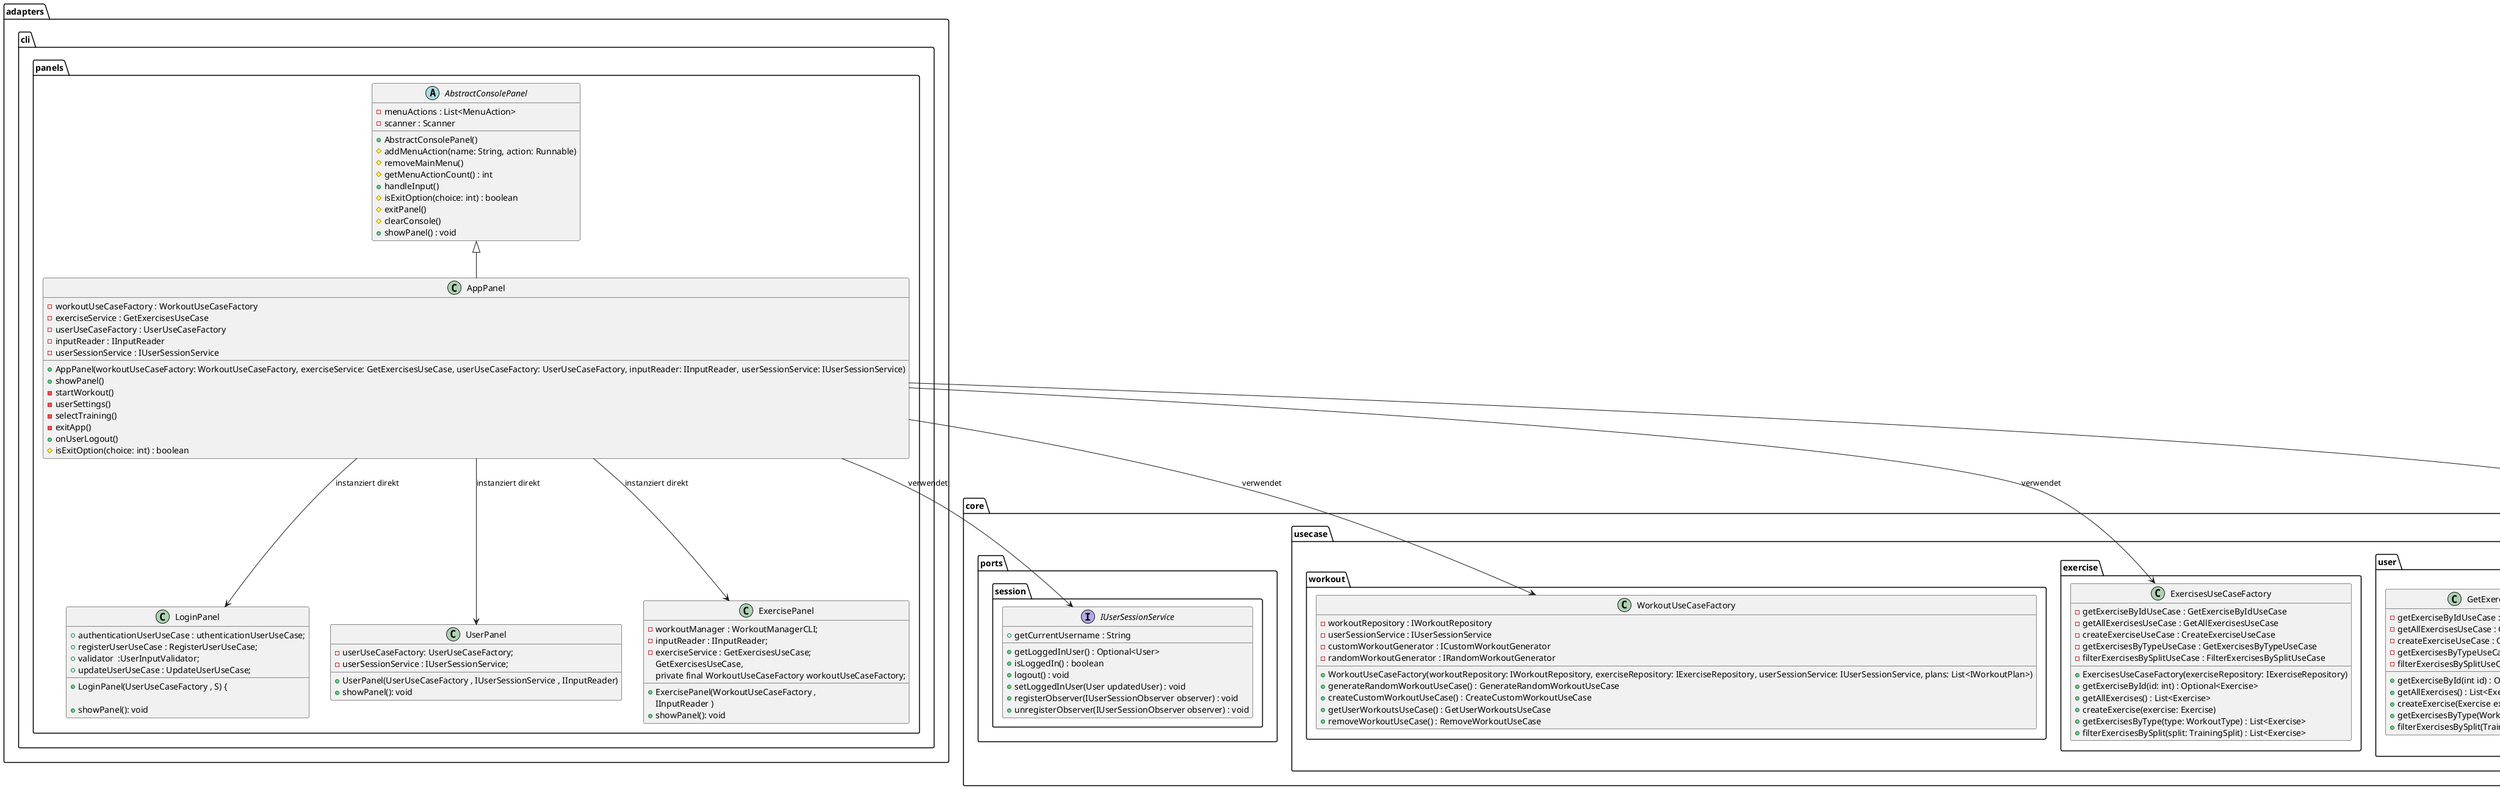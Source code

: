 @startuml
abstract adapters.cli.panels.AbstractConsolePanel {
    - menuActions : List<MenuAction>
    - scanner : Scanner
    + AbstractConsolePanel()
    # addMenuAction(name: String, action: Runnable)
    # removeMainMenu()
    # getMenuActionCount() : int
    + handleInput()
    # isExitOption(choice: int) : boolean
    # exitPanel()
    # clearConsole()
    + showPanel() : void
}

class adapters.cli.panels.AppPanel {
    - workoutUseCaseFactory : WorkoutUseCaseFactory
    - exerciseService : GetExercisesUseCase
    - userUseCaseFactory : UserUseCaseFactory
    - inputReader : IInputReader
    - userSessionService : IUserSessionService
    + AppPanel(workoutUseCaseFactory: WorkoutUseCaseFactory, exerciseService: GetExercisesUseCase, userUseCaseFactory: UserUseCaseFactory, inputReader: IInputReader, userSessionService: IUserSessionService)
    + showPanel()
    - startWorkout()
    - userSettings()
    - selectTraining()
    - exitApp()
    + onUserLogout()
    # isExitOption(choice: int) : boolean
}

 AbstractConsolePanel <|-- AppPanel


class adapters.cli.panels.LoginPanel {
 +  authenticationUserUseCase : uthenticationUserUseCase;
    +  registerUserUseCase : RegisterUserUseCase;
    + validator  :UserInputValidator;
    +  updateUserUseCase : UpdateUserUseCase;
    + LoginPanel(UserUseCaseFactory , S) {

    +showPanel(): void

}

class adapters.cli.panels.UserPanel {
    - userUseCaseFactory: UserUseCaseFactory;
    -  userSessionService : IUserSessionService;
    +UserPanel(UserUseCaseFactory , IUserSessionService , IInputReader)
    +showPanel(): void
}

class adapters.cli.panels.ExercisePanel {
    -  workoutManager : WorkoutManagerCLI;
    -  inputReader : IInputReader;
    -  exerciseService : GetExercisesUseCase;
    + ExercisePanel(WorkoutUseCaseFactory ,
                               GetExercisesUseCase,
                               IInputReader )
    private final WorkoutUseCaseFactory workoutUseCaseFactory;
    +showPanel(): void
}

package "core.ports.session" {
  interface IUserSessionService {
    + getLoggedInUser() : Optional<User>
    + isLoggedIn() : boolean
    + logout() : void
    + setLoggedInUser(User updatedUser) : void
    + getCurrentUsername : String
    + registerObserver(IUserSessionObserver observer) : void
    + unregisterObserver(IUserSessionObserver observer) : void
  }
}
class core.usecase.workout.WorkoutUseCaseFactory {
    - workoutRepository : IWorkoutRepository
    - userSessionService : IUserSessionService
    - customWorkoutGenerator : ICustomWorkoutGenerator
    - randomWorkoutGenerator : IRandomWorkoutGenerator
    + WorkoutUseCaseFactory(workoutRepository: IWorkoutRepository, exerciseRepository: IExerciseRepository, userSessionService: IUserSessionService, plans: List<IWorkoutPlan>)
    + generateRandomWorkoutUseCase() : GenerateRandomWorkoutUseCase
    + createCustomWorkoutUseCase() : CreateCustomWorkoutUseCase
    + getUserWorkoutsUseCase() : GetUserWorkoutsUseCase
    + removeWorkoutUseCase() : RemoveWorkoutUseCase
}

class core.usecase.exercise.ExercisesUseCaseFactory {
    - getExerciseByIdUseCase : GetExerciseByIdUseCase
    - getAllExercisesUseCase : GetAllExercisesUseCase
    - createExerciseUseCase : CreateExerciseUseCase
    - getExercisesByTypeUseCase : GetExercisesByTypeUseCase
    - filterExercisesBySplitUseCase : FilterExercisesBySplitUseCase
    + ExercisesUseCaseFactory(exerciseRepository: IExerciseRepository)
    + getExerciseById(id: int) : Optional<Exercise>
    + getAllExercises() : List<Exercise>
    + createExercise(exercise: Exercise)
    + getExercisesByType(type: WorkoutType) : List<Exercise>
    + filterExercisesBySplit(split: TrainingSplit) : List<Exercise>
}

class core.usecase.user.UserUseCaseFactory {
    - userRepository : IUserRepository
    - passwordHasher : IPasswordHasher
    - userSessionService : IUserSessionService
    + UserUseCaseFactory(userRepository: IUserRepository, passwordHasher: IPasswordHasher, userSessionService: IUserSessionService)
    + authenticationUserUseCase() : AuthenticationUserUseCase
    + registerUserUseCase() : RegisterUserUseCase
    + updateUserUseCase() : UpdateUserUseCase
    + deleteAccountUseCase() : DeleteUserUseCase
    + changeUserNameUseCase() : ChangeUserNameUseCase
    + changeWeightUseCase() : ChangeWeightUseCase
    + findUserByUsernameUseCase() : FindUserByUsernameUseCase
    + userSessionService() : IUserSessionService
}


  class core.usecase.user.GetExercisesUseCaseFactory {
    - getExerciseByIdUseCase : GetExerciseByIdUseCase
    - getAllExercisesUseCase : GetAllExercisesUseCase
    - createExerciseUseCase : CreateExerciseUseCase
    - getExercisesByTypeUseCase : GetExercisesByTypeUseCase
    - filterExercisesBySplitUseCase : FilterExercisesBySplitUseCase
    + getExerciseById(int id) : Optional<Exercise>
    + getAllExercises() : List<Exercise>
    + createExercise(Exercise exercise)
    + getExercisesByType(WorkoutType type) : List<Exercise>
    + filterExercisesBySplit(TrainingSplit split) : List<Exercise>
  }

AppPanel --> LoginPanel : instanziert direkt
AppPanel --> UserPanel : instanziert direkt
AppPanel --> ExercisePanel : instanziert direkt

AppPanel --> IUserSessionService : verwendet
AppPanel --> WorkoutUseCaseFactory : verwendet
AppPanel --> UserUseCaseFactory : verwendet
AppPanel --> ExercisesUseCaseFactory : verwendet
@enduml